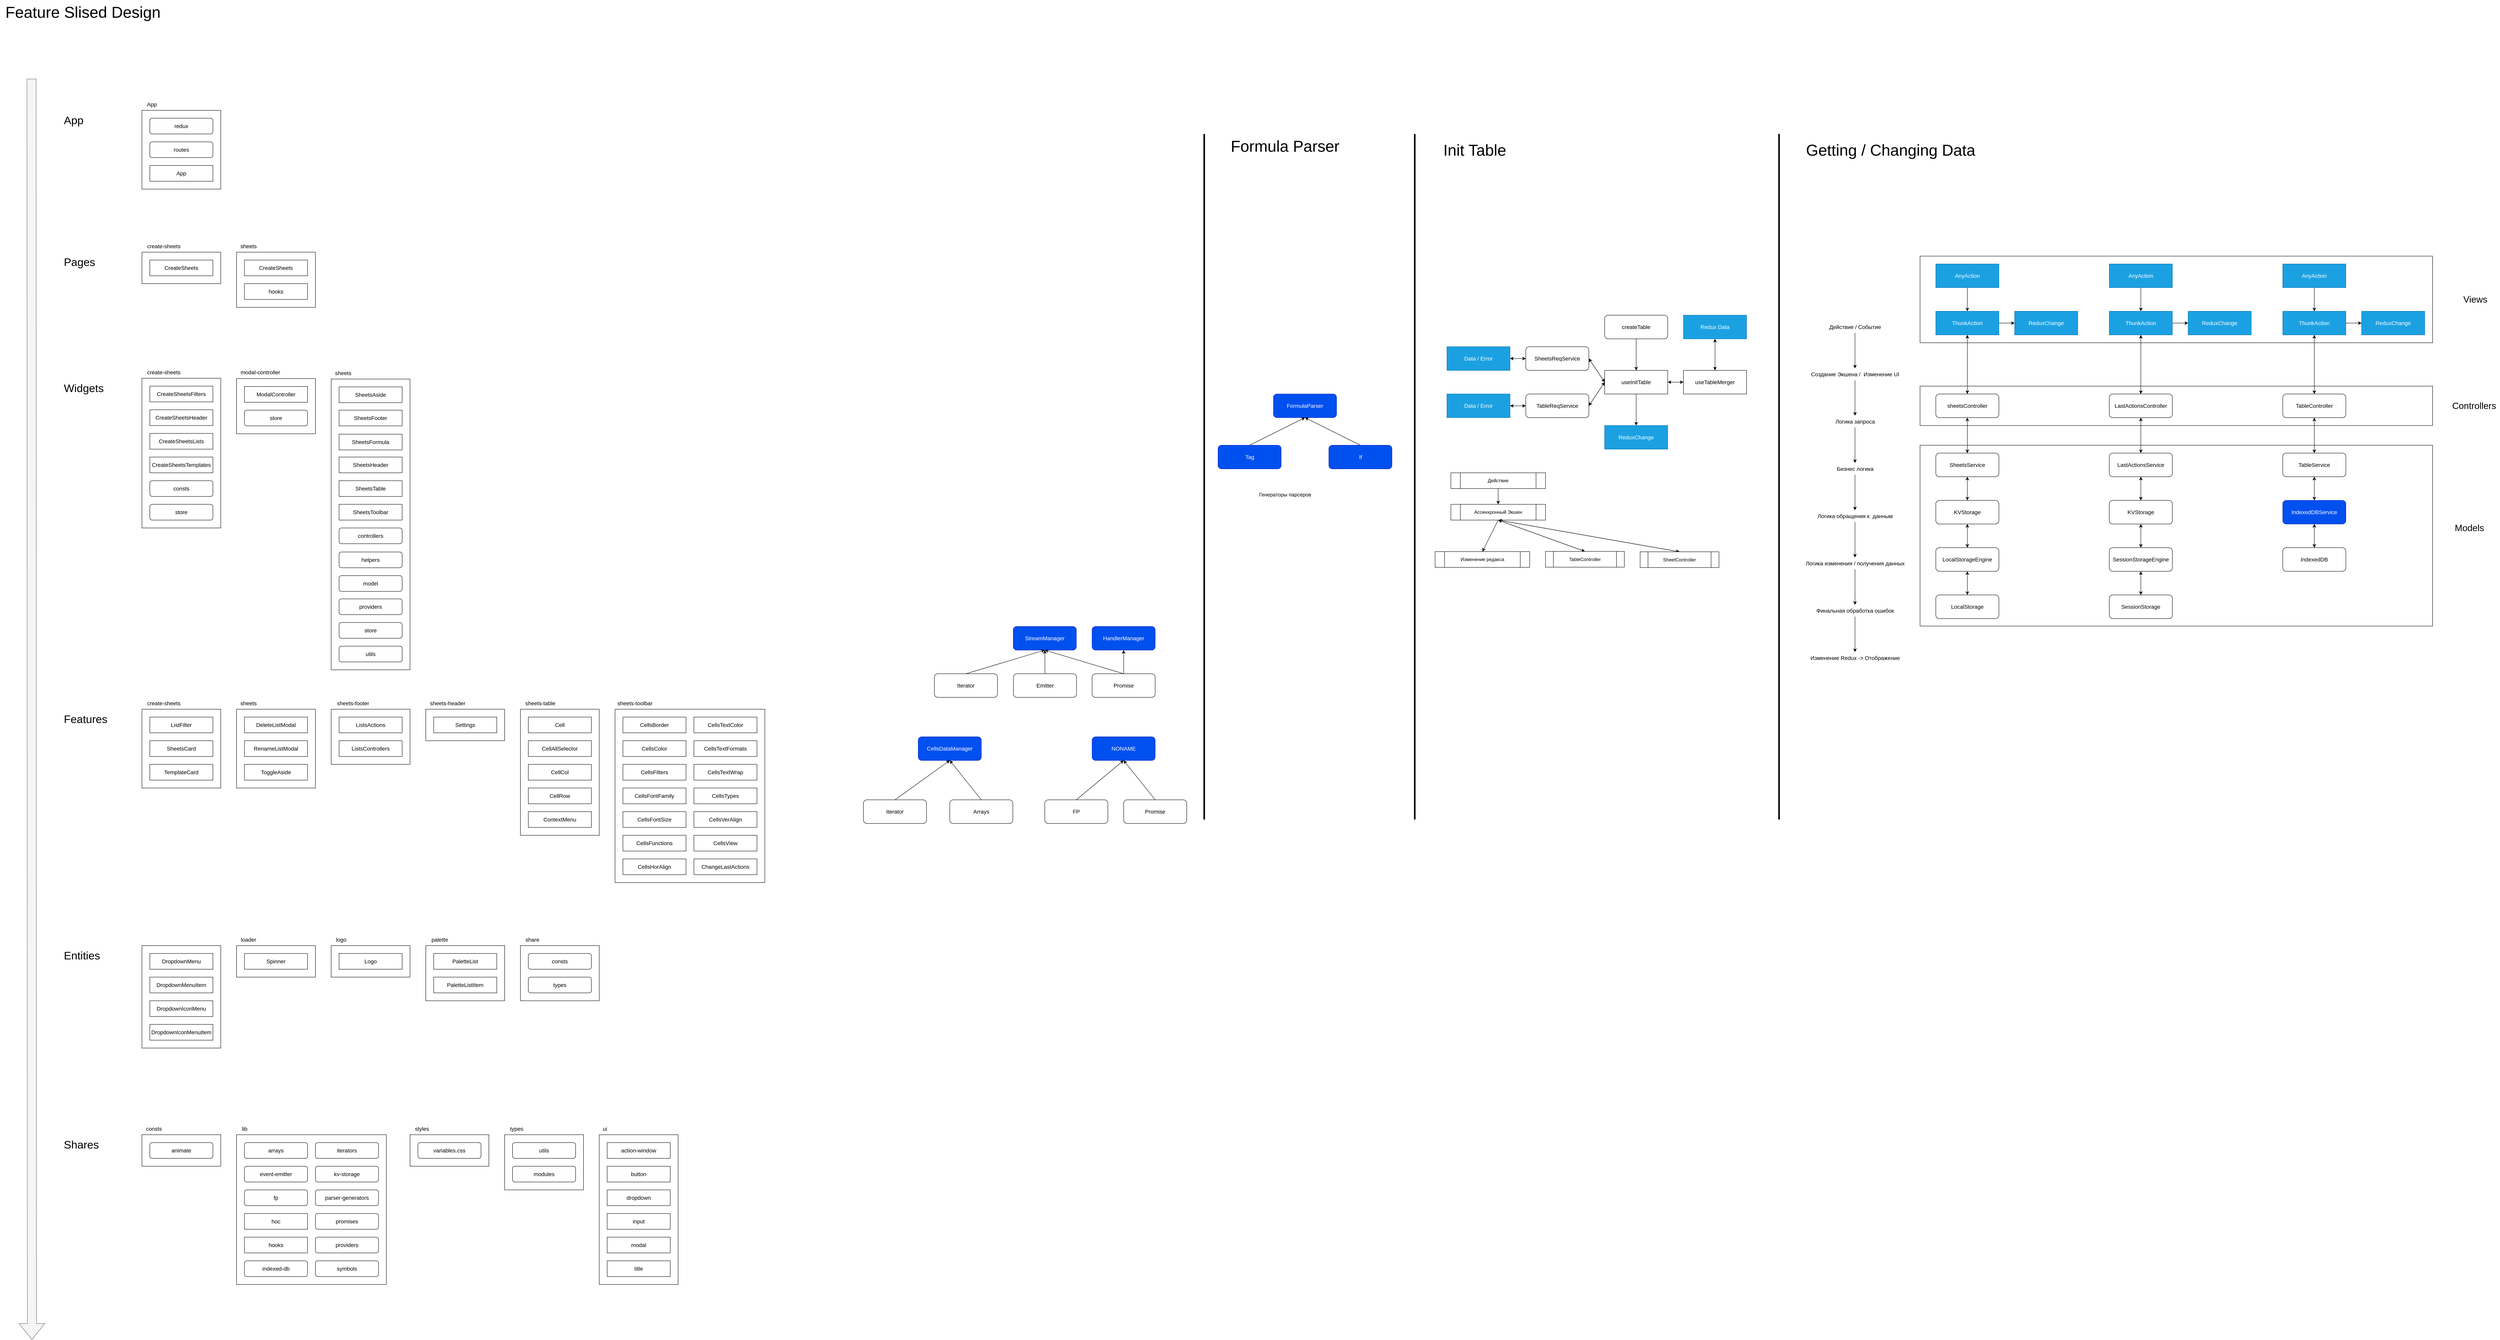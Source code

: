 <mxfile>
    <diagram name="Страница 1" id="cOe1a5cerJCm0QMi9jSH">
        <mxGraphModel dx="2604" dy="872" grid="1" gridSize="10" guides="1" tooltips="1" connect="1" arrows="1" fold="1" page="1" pageScale="1" pageWidth="827" pageHeight="1169" background="none" math="0" shadow="0">
            <root>
                <mxCell id="0"/>
                <mxCell id="1" parent="0"/>
                <mxCell id="382" value="" style="rounded=0;whiteSpace=wrap;html=1;fillColor=none;" parent="1" vertex="1">
                    <mxGeometry x="-440" y="2440" width="200" height="260" as="geometry"/>
                </mxCell>
                <mxCell id="357" value="" style="rounded=0;whiteSpace=wrap;html=1;fillColor=none;" parent="1" vertex="1">
                    <mxGeometry x="4070" y="1020" width="1300" height="100" as="geometry"/>
                </mxCell>
                <mxCell id="359" value="" style="rounded=0;whiteSpace=wrap;html=1;fillColor=none;" parent="1" vertex="1">
                    <mxGeometry x="4070" y="1170" width="1300" height="459" as="geometry"/>
                </mxCell>
                <mxCell id="6" value="&lt;font style=&quot;font-size: 28px;&quot;&gt;App&lt;/font&gt;" style="text;html=1;align=left;verticalAlign=middle;resizable=0;points=[];autosize=1;strokeColor=none;fillColor=none;" parent="1" vertex="1">
                    <mxGeometry x="-640" y="320" width="70" height="50" as="geometry"/>
                </mxCell>
                <mxCell id="11" value="&lt;font style=&quot;font-size: 40px;&quot;&gt;Feature Slised Design&lt;/font&gt;" style="text;html=1;align=center;verticalAlign=middle;resizable=0;points=[];autosize=1;strokeColor=none;fillColor=none;" parent="1" vertex="1">
                    <mxGeometry x="-800" y="40" width="420" height="60" as="geometry"/>
                </mxCell>
                <mxCell id="12" value="&lt;font style=&quot;font-size: 28px;&quot;&gt;Pages&lt;/font&gt;" style="text;html=1;align=left;verticalAlign=middle;resizable=0;points=[];autosize=1;strokeColor=none;fillColor=none;" parent="1" vertex="1">
                    <mxGeometry x="-640" y="680" width="100" height="50" as="geometry"/>
                </mxCell>
                <mxCell id="13" value="&lt;font style=&quot;font-size: 28px;&quot;&gt;Widgets&lt;/font&gt;" style="text;html=1;align=left;verticalAlign=middle;resizable=0;points=[];autosize=1;strokeColor=none;fillColor=none;" parent="1" vertex="1">
                    <mxGeometry x="-640" y="1000" width="120" height="50" as="geometry"/>
                </mxCell>
                <mxCell id="14" value="&lt;font style=&quot;font-size: 28px;&quot;&gt;Shares&lt;/font&gt;" style="text;html=1;align=left;verticalAlign=middle;resizable=0;points=[];autosize=1;strokeColor=none;fillColor=none;" parent="1" vertex="1">
                    <mxGeometry x="-640" y="2920" width="110" height="50" as="geometry"/>
                </mxCell>
                <mxCell id="15" value="&lt;font style=&quot;font-size: 28px;&quot;&gt;Entities&lt;/font&gt;" style="text;html=1;align=left;verticalAlign=middle;resizable=0;points=[];autosize=1;strokeColor=none;fillColor=none;" parent="1" vertex="1">
                    <mxGeometry x="-640" y="2440" width="120" height="50" as="geometry"/>
                </mxCell>
                <mxCell id="16" value="&lt;font style=&quot;font-size: 28px;&quot;&gt;Features&lt;/font&gt;" style="text;html=1;align=left;verticalAlign=middle;resizable=0;points=[];autosize=1;strokeColor=none;fillColor=none;" parent="1" vertex="1">
                    <mxGeometry x="-640" y="1840" width="130" height="50" as="geometry"/>
                </mxCell>
                <mxCell id="51" value="FormulaParser" style="rounded=1;whiteSpace=wrap;html=1;fontSize=14;glass=0;shadow=0;fillColor=#0050ef;fontColor=#ffffff;strokeColor=#001DBC;" parent="1" vertex="1">
                    <mxGeometry x="2430" y="1040" width="160" height="60" as="geometry"/>
                </mxCell>
                <mxCell id="66" value="DropdownMenu" style="rounded=0;whiteSpace=wrap;html=1;fontSize=14;glass=0;shadow=0;" parent="1" vertex="1">
                    <mxGeometry x="-420" y="2460" width="160" height="40" as="geometry"/>
                </mxCell>
                <mxCell id="67" value="DropdownMenuItem" style="rounded=0;whiteSpace=wrap;html=1;fontSize=14;glass=0;shadow=0;" parent="1" vertex="1">
                    <mxGeometry x="-420" y="2520" width="160" height="40" as="geometry"/>
                </mxCell>
                <mxCell id="258" style="edgeStyle=none;html=1;fontSize=14;" parent="1" source="122" target="250" edge="1">
                    <mxGeometry relative="1" as="geometry"/>
                </mxCell>
                <mxCell id="122" value="Действие / Событие" style="text;html=1;align=center;verticalAlign=middle;resizable=0;points=[];autosize=1;strokeColor=none;fillColor=none;fontSize=14;" parent="1" vertex="1">
                    <mxGeometry x="3830" y="855" width="150" height="30" as="geometry"/>
                </mxCell>
                <mxCell id="130" value="" style="line;strokeWidth=4;direction=south;html=1;perimeter=backbonePerimeter;points=[];outlineConnect=0;" parent="1" vertex="1">
                    <mxGeometry x="2200" y="380" width="108.76" height="1740" as="geometry"/>
                </mxCell>
                <mxCell id="131" value="&lt;font style=&quot;font-size: 40px;&quot;&gt;Getting / Changing Data&lt;/font&gt;" style="text;html=1;align=center;verticalAlign=middle;resizable=0;points=[];autosize=1;strokeColor=none;fillColor=none;" parent="1" vertex="1">
                    <mxGeometry x="3770" y="390" width="450" height="60" as="geometry"/>
                </mxCell>
                <mxCell id="163" style="edgeStyle=none;html=1;entryX=0.5;entryY=0;entryDx=0;entryDy=0;" parent="1" source="164" target="176" edge="1">
                    <mxGeometry relative="1" as="geometry"/>
                </mxCell>
                <mxCell id="183" style="edgeStyle=none;html=1;exitX=0.5;exitY=0;exitDx=0;exitDy=0;entryX=0.5;entryY=1;entryDx=0;entryDy=0;" parent="1" source="164" target="166" edge="1">
                    <mxGeometry relative="1" as="geometry"/>
                </mxCell>
                <mxCell id="164" value="LocalStorageEngine" style="rounded=1;whiteSpace=wrap;html=1;fontSize=14;glass=0;shadow=0;" parent="1" vertex="1">
                    <mxGeometry x="4110" y="1430" width="160" height="60" as="geometry"/>
                </mxCell>
                <mxCell id="165" style="edgeStyle=none;html=1;entryX=0.5;entryY=0;entryDx=0;entryDy=0;" parent="1" source="166" target="164" edge="1">
                    <mxGeometry relative="1" as="geometry"/>
                </mxCell>
                <mxCell id="184" style="edgeStyle=none;html=1;exitX=0.5;exitY=0;exitDx=0;exitDy=0;entryX=0.5;entryY=1;entryDx=0;entryDy=0;" parent="1" source="166" target="168" edge="1">
                    <mxGeometry relative="1" as="geometry"/>
                </mxCell>
                <mxCell id="166" value="KVStorage" style="rounded=1;whiteSpace=wrap;html=1;fontSize=14;glass=0;shadow=0;" parent="1" vertex="1">
                    <mxGeometry x="4110" y="1310" width="160" height="60" as="geometry"/>
                </mxCell>
                <mxCell id="167" style="edgeStyle=none;html=1;entryX=0.5;entryY=0;entryDx=0;entryDy=0;" parent="1" source="168" target="166" edge="1">
                    <mxGeometry relative="1" as="geometry"/>
                </mxCell>
                <mxCell id="185" style="edgeStyle=none;html=1;exitX=0.5;exitY=0;exitDx=0;exitDy=0;entryX=0.5;entryY=1;entryDx=0;entryDy=0;" parent="1" source="168" target="170" edge="1">
                    <mxGeometry relative="1" as="geometry"/>
                </mxCell>
                <mxCell id="168" value="SheetsService" style="rounded=1;whiteSpace=wrap;html=1;fontSize=14;glass=0;shadow=0;" parent="1" vertex="1">
                    <mxGeometry x="4110" y="1190" width="160" height="60" as="geometry"/>
                </mxCell>
                <mxCell id="169" style="edgeStyle=none;html=1;entryX=0.5;entryY=0;entryDx=0;entryDy=0;" parent="1" source="170" target="168" edge="1">
                    <mxGeometry relative="1" as="geometry"/>
                </mxCell>
                <mxCell id="186" style="edgeStyle=none;html=1;exitX=0.5;exitY=0;exitDx=0;exitDy=0;entryX=0.5;entryY=1;entryDx=0;entryDy=0;" parent="1" source="170" target="172" edge="1">
                    <mxGeometry relative="1" as="geometry"/>
                </mxCell>
                <mxCell id="170" value="sheetsController" style="rounded=1;whiteSpace=wrap;html=1;fontSize=14;glass=0;shadow=0;" parent="1" vertex="1">
                    <mxGeometry x="4110" y="1040" width="160" height="60" as="geometry"/>
                </mxCell>
                <mxCell id="171" style="edgeStyle=none;html=1;entryX=0.5;entryY=0;entryDx=0;entryDy=0;" parent="1" source="172" target="170" edge="1">
                    <mxGeometry relative="1" as="geometry"/>
                </mxCell>
                <mxCell id="190" style="edgeStyle=none;html=1;exitX=1;exitY=0.5;exitDx=0;exitDy=0;entryX=0;entryY=0.5;entryDx=0;entryDy=0;" parent="1" source="172" target="173" edge="1">
                    <mxGeometry relative="1" as="geometry"/>
                </mxCell>
                <mxCell id="172" value="ThunkAction" style="rounded=0;whiteSpace=wrap;html=1;fontSize=14;fillColor=#1ba1e2;fontColor=#ffffff;strokeColor=#006EAF;" parent="1" vertex="1">
                    <mxGeometry x="4110" y="830" width="160" height="60" as="geometry"/>
                </mxCell>
                <mxCell id="173" value="ReduxChange" style="rounded=0;whiteSpace=wrap;html=1;fontSize=14;fillColor=#1ba1e2;fontColor=#ffffff;strokeColor=#006EAF;" parent="1" vertex="1">
                    <mxGeometry x="4310" y="830" width="160" height="60" as="geometry"/>
                </mxCell>
                <mxCell id="182" style="edgeStyle=none;html=1;exitX=0.5;exitY=0;exitDx=0;exitDy=0;entryX=0.5;entryY=1;entryDx=0;entryDy=0;" parent="1" source="176" target="164" edge="1">
                    <mxGeometry relative="1" as="geometry"/>
                </mxCell>
                <mxCell id="176" value="LocalStorage" style="rounded=1;whiteSpace=wrap;html=1;fontSize=14;glass=0;shadow=0;" parent="1" vertex="1">
                    <mxGeometry x="4110" y="1550" width="160" height="60" as="geometry"/>
                </mxCell>
                <mxCell id="192" style="edgeStyle=none;html=1;exitX=0.5;exitY=1;exitDx=0;exitDy=0;entryX=0.5;entryY=0;entryDx=0;entryDy=0;" parent="1" source="191" target="172" edge="1">
                    <mxGeometry relative="1" as="geometry"/>
                </mxCell>
                <mxCell id="191" value="AnyAction" style="rounded=0;whiteSpace=wrap;html=1;fontSize=14;fillColor=#1ba1e2;fontColor=#ffffff;strokeColor=#006EAF;" parent="1" vertex="1">
                    <mxGeometry x="4110" y="710" width="160" height="60" as="geometry"/>
                </mxCell>
                <mxCell id="194" style="edgeStyle=none;html=1;exitX=0.5;exitY=0;exitDx=0;exitDy=0;entryX=0.5;entryY=1;entryDx=0;entryDy=0;" parent="1" source="195" target="198" edge="1">
                    <mxGeometry relative="1" as="geometry"/>
                </mxCell>
                <mxCell id="195" value="IndexedDB" style="rounded=1;whiteSpace=wrap;html=1;fontSize=14;glass=0;shadow=0;" parent="1" vertex="1">
                    <mxGeometry x="4990" y="1430" width="160" height="60" as="geometry"/>
                </mxCell>
                <mxCell id="196" style="edgeStyle=none;html=1;entryX=0.5;entryY=0;entryDx=0;entryDy=0;" parent="1" source="198" target="195" edge="1">
                    <mxGeometry relative="1" as="geometry"/>
                </mxCell>
                <mxCell id="197" style="edgeStyle=none;html=1;exitX=0.5;exitY=0;exitDx=0;exitDy=0;entryX=0.5;entryY=1;entryDx=0;entryDy=0;" parent="1" source="198" target="201" edge="1">
                    <mxGeometry relative="1" as="geometry"/>
                </mxCell>
                <mxCell id="198" value="IndexedDBService" style="rounded=1;whiteSpace=wrap;html=1;fontSize=14;glass=0;shadow=0;fillColor=#0050ef;fontColor=#ffffff;strokeColor=#001DBC;" parent="1" vertex="1">
                    <mxGeometry x="4990" y="1310" width="160" height="60" as="geometry"/>
                </mxCell>
                <mxCell id="199" style="edgeStyle=none;html=1;entryX=0.5;entryY=0;entryDx=0;entryDy=0;" parent="1" source="201" target="198" edge="1">
                    <mxGeometry relative="1" as="geometry"/>
                </mxCell>
                <mxCell id="200" style="edgeStyle=none;html=1;exitX=0.5;exitY=0;exitDx=0;exitDy=0;entryX=0.5;entryY=1;entryDx=0;entryDy=0;" parent="1" source="201" target="204" edge="1">
                    <mxGeometry relative="1" as="geometry"/>
                </mxCell>
                <mxCell id="201" value="TableService" style="rounded=1;whiteSpace=wrap;html=1;fontSize=14;glass=0;shadow=0;" parent="1" vertex="1">
                    <mxGeometry x="4990" y="1190" width="160" height="60" as="geometry"/>
                </mxCell>
                <mxCell id="202" style="edgeStyle=none;html=1;entryX=0.5;entryY=0;entryDx=0;entryDy=0;" parent="1" source="204" target="201" edge="1">
                    <mxGeometry relative="1" as="geometry"/>
                </mxCell>
                <mxCell id="203" style="edgeStyle=none;html=1;exitX=0.5;exitY=0;exitDx=0;exitDy=0;entryX=0.5;entryY=1;entryDx=0;entryDy=0;" parent="1" source="204" target="207" edge="1">
                    <mxGeometry relative="1" as="geometry"/>
                </mxCell>
                <mxCell id="204" value="TableController" style="rounded=1;whiteSpace=wrap;html=1;fontSize=14;glass=0;shadow=0;" parent="1" vertex="1">
                    <mxGeometry x="4990" y="1040" width="160" height="60" as="geometry"/>
                </mxCell>
                <mxCell id="205" style="edgeStyle=none;html=1;entryX=0.5;entryY=0;entryDx=0;entryDy=0;" parent="1" source="207" target="204" edge="1">
                    <mxGeometry relative="1" as="geometry"/>
                </mxCell>
                <mxCell id="206" style="edgeStyle=none;html=1;exitX=1;exitY=0.5;exitDx=0;exitDy=0;entryX=0;entryY=0.5;entryDx=0;entryDy=0;" parent="1" source="207" target="208" edge="1">
                    <mxGeometry relative="1" as="geometry"/>
                </mxCell>
                <mxCell id="207" value="ThunkAction" style="rounded=0;whiteSpace=wrap;html=1;fontSize=14;fillColor=#1ba1e2;fontColor=#ffffff;strokeColor=#006EAF;" parent="1" vertex="1">
                    <mxGeometry x="4990" y="830" width="160" height="60" as="geometry"/>
                </mxCell>
                <mxCell id="208" value="ReduxChange" style="rounded=0;whiteSpace=wrap;html=1;fontSize=14;fillColor=#1ba1e2;fontColor=#ffffff;strokeColor=#006EAF;" parent="1" vertex="1">
                    <mxGeometry x="5190" y="830" width="160" height="60" as="geometry"/>
                </mxCell>
                <mxCell id="211" style="edgeStyle=none;html=1;exitX=0.5;exitY=1;exitDx=0;exitDy=0;entryX=0.5;entryY=0;entryDx=0;entryDy=0;" parent="1" source="212" target="207" edge="1">
                    <mxGeometry relative="1" as="geometry"/>
                </mxCell>
                <mxCell id="212" value="AnyAction" style="rounded=0;whiteSpace=wrap;html=1;fontSize=14;fillColor=#1ba1e2;fontColor=#ffffff;strokeColor=#006EAF;" parent="1" vertex="1">
                    <mxGeometry x="4990" y="710" width="160" height="60" as="geometry"/>
                </mxCell>
                <mxCell id="230" style="edgeStyle=none;html=1;entryX=0.5;entryY=0;entryDx=0;entryDy=0;" parent="1" source="232" target="247" edge="1">
                    <mxGeometry relative="1" as="geometry"/>
                </mxCell>
                <mxCell id="231" style="edgeStyle=none;html=1;exitX=0.5;exitY=0;exitDx=0;exitDy=0;entryX=0.5;entryY=1;entryDx=0;entryDy=0;" parent="1" source="232" target="235" edge="1">
                    <mxGeometry relative="1" as="geometry"/>
                </mxCell>
                <mxCell id="232" value="SessionStorageEngine" style="rounded=1;whiteSpace=wrap;html=1;fontSize=14;glass=0;shadow=0;" parent="1" vertex="1">
                    <mxGeometry x="4550" y="1430" width="160" height="60" as="geometry"/>
                </mxCell>
                <mxCell id="233" style="edgeStyle=none;html=1;entryX=0.5;entryY=0;entryDx=0;entryDy=0;" parent="1" source="235" target="232" edge="1">
                    <mxGeometry relative="1" as="geometry"/>
                </mxCell>
                <mxCell id="234" style="edgeStyle=none;html=1;exitX=0.5;exitY=0;exitDx=0;exitDy=0;entryX=0.5;entryY=1;entryDx=0;entryDy=0;" parent="1" source="235" target="238" edge="1">
                    <mxGeometry relative="1" as="geometry"/>
                </mxCell>
                <mxCell id="235" value="KVStorage" style="rounded=1;whiteSpace=wrap;html=1;fontSize=14;glass=0;shadow=0;" parent="1" vertex="1">
                    <mxGeometry x="4550" y="1310" width="160" height="60" as="geometry"/>
                </mxCell>
                <mxCell id="236" style="edgeStyle=none;html=1;entryX=0.5;entryY=0;entryDx=0;entryDy=0;" parent="1" source="238" target="235" edge="1">
                    <mxGeometry relative="1" as="geometry"/>
                </mxCell>
                <mxCell id="237" style="edgeStyle=none;html=1;exitX=0.5;exitY=0;exitDx=0;exitDy=0;entryX=0.5;entryY=1;entryDx=0;entryDy=0;" parent="1" source="238" target="241" edge="1">
                    <mxGeometry relative="1" as="geometry"/>
                </mxCell>
                <mxCell id="238" value="LastActionsService" style="rounded=1;whiteSpace=wrap;html=1;fontSize=14;glass=0;shadow=0;" parent="1" vertex="1">
                    <mxGeometry x="4550" y="1190" width="160" height="60" as="geometry"/>
                </mxCell>
                <mxCell id="239" style="edgeStyle=none;html=1;entryX=0.5;entryY=0;entryDx=0;entryDy=0;" parent="1" source="241" target="238" edge="1">
                    <mxGeometry relative="1" as="geometry"/>
                </mxCell>
                <mxCell id="240" style="edgeStyle=none;html=1;exitX=0.5;exitY=0;exitDx=0;exitDy=0;entryX=0.5;entryY=1;entryDx=0;entryDy=0;" parent="1" source="241" target="244" edge="1">
                    <mxGeometry relative="1" as="geometry"/>
                </mxCell>
                <mxCell id="241" value="LastActionsController" style="rounded=1;whiteSpace=wrap;html=1;fontSize=14;glass=0;shadow=0;" parent="1" vertex="1">
                    <mxGeometry x="4550" y="1040" width="160" height="60" as="geometry"/>
                </mxCell>
                <mxCell id="242" style="edgeStyle=none;html=1;entryX=0.5;entryY=0;entryDx=0;entryDy=0;" parent="1" source="244" target="241" edge="1">
                    <mxGeometry relative="1" as="geometry"/>
                </mxCell>
                <mxCell id="243" style="edgeStyle=none;html=1;exitX=1;exitY=0.5;exitDx=0;exitDy=0;entryX=0;entryY=0.5;entryDx=0;entryDy=0;" parent="1" source="244" target="245" edge="1">
                    <mxGeometry relative="1" as="geometry"/>
                </mxCell>
                <mxCell id="244" value="ThunkAction" style="rounded=0;whiteSpace=wrap;html=1;fontSize=14;fillColor=#1ba1e2;fontColor=#ffffff;strokeColor=#006EAF;" parent="1" vertex="1">
                    <mxGeometry x="4550" y="830" width="160" height="60" as="geometry"/>
                </mxCell>
                <mxCell id="245" value="ReduxChange" style="rounded=0;whiteSpace=wrap;html=1;fontSize=14;fillColor=#1ba1e2;fontColor=#ffffff;strokeColor=#006EAF;" parent="1" vertex="1">
                    <mxGeometry x="4750" y="830" width="160" height="60" as="geometry"/>
                </mxCell>
                <mxCell id="246" style="edgeStyle=none;html=1;exitX=0.5;exitY=0;exitDx=0;exitDy=0;entryX=0.5;entryY=1;entryDx=0;entryDy=0;" parent="1" source="247" target="232" edge="1">
                    <mxGeometry relative="1" as="geometry"/>
                </mxCell>
                <mxCell id="247" value="SessionStorage" style="rounded=1;whiteSpace=wrap;html=1;fontSize=14;glass=0;shadow=0;" parent="1" vertex="1">
                    <mxGeometry x="4550" y="1550" width="160" height="60" as="geometry"/>
                </mxCell>
                <mxCell id="248" style="edgeStyle=none;html=1;exitX=0.5;exitY=1;exitDx=0;exitDy=0;entryX=0.5;entryY=0;entryDx=0;entryDy=0;" parent="1" source="249" target="244" edge="1">
                    <mxGeometry relative="1" as="geometry"/>
                </mxCell>
                <mxCell id="249" value="AnyAction" style="rounded=0;whiteSpace=wrap;html=1;fontSize=14;fillColor=#1ba1e2;fontColor=#ffffff;strokeColor=#006EAF;" parent="1" vertex="1">
                    <mxGeometry x="4550" y="710" width="160" height="60" as="geometry"/>
                </mxCell>
                <mxCell id="256" style="edgeStyle=none;html=1;fontSize=14;" parent="1" source="250" target="251" edge="1">
                    <mxGeometry relative="1" as="geometry"/>
                </mxCell>
                <mxCell id="250" value="Создание Экшена /&amp;nbsp; Изменение UI" style="text;html=1;align=center;verticalAlign=middle;resizable=0;points=[];autosize=1;strokeColor=none;fillColor=none;fontSize=14;" parent="1" vertex="1">
                    <mxGeometry x="3780" y="975" width="250" height="30" as="geometry"/>
                </mxCell>
                <mxCell id="259" style="edgeStyle=none;html=1;fontSize=14;" parent="1" source="251" target="252" edge="1">
                    <mxGeometry relative="1" as="geometry"/>
                </mxCell>
                <mxCell id="251" value="Логика запроса" style="text;html=1;align=center;verticalAlign=middle;resizable=0;points=[];autosize=1;strokeColor=none;fillColor=none;fontSize=14;" parent="1" vertex="1">
                    <mxGeometry x="3845" y="1095" width="120" height="30" as="geometry"/>
                </mxCell>
                <mxCell id="260" style="edgeStyle=none;html=1;fontSize=14;" parent="1" source="252" target="253" edge="1">
                    <mxGeometry relative="1" as="geometry"/>
                </mxCell>
                <mxCell id="252" value="Бизнес логика" style="text;html=1;align=center;verticalAlign=middle;resizable=0;points=[];autosize=1;strokeColor=none;fillColor=none;fontSize=14;" parent="1" vertex="1">
                    <mxGeometry x="3845" y="1215" width="120" height="30" as="geometry"/>
                </mxCell>
                <mxCell id="270" style="edgeStyle=none;html=1;fontSize=14;" parent="1" source="253" target="262" edge="1">
                    <mxGeometry relative="1" as="geometry"/>
                </mxCell>
                <mxCell id="253" value="Логика обращения к&amp;nbsp; данным" style="text;html=1;align=center;verticalAlign=middle;resizable=0;points=[];autosize=1;strokeColor=none;fillColor=none;fontSize=14;" parent="1" vertex="1">
                    <mxGeometry x="3800" y="1335" width="210" height="30" as="geometry"/>
                </mxCell>
                <mxCell id="265" style="edgeStyle=none;html=1;fontSize=14;" parent="1" source="262" target="264" edge="1">
                    <mxGeometry relative="1" as="geometry"/>
                </mxCell>
                <mxCell id="262" value="Логика изменения / получения данных" style="text;html=1;align=center;verticalAlign=middle;resizable=0;points=[];autosize=1;strokeColor=none;fillColor=none;fontSize=14;" parent="1" vertex="1">
                    <mxGeometry x="3770" y="1455" width="270" height="30" as="geometry"/>
                </mxCell>
                <mxCell id="269" style="edgeStyle=none;html=1;fontSize=14;" parent="1" source="264" target="268" edge="1">
                    <mxGeometry relative="1" as="geometry"/>
                </mxCell>
                <mxCell id="264" value="Финальная обработка ошибок" style="text;html=1;align=center;verticalAlign=middle;resizable=0;points=[];autosize=1;strokeColor=none;fillColor=none;fontSize=14;" parent="1" vertex="1">
                    <mxGeometry x="3795" y="1575" width="220" height="30" as="geometry"/>
                </mxCell>
                <mxCell id="268" value="Изменение Redux -&amp;gt; Отображение" style="text;html=1;align=center;verticalAlign=middle;resizable=0;points=[];autosize=1;strokeColor=none;fillColor=none;fontSize=14;" parent="1" vertex="1">
                    <mxGeometry x="3780" y="1695" width="250" height="30" as="geometry"/>
                </mxCell>
                <mxCell id="272" value="" style="line;strokeWidth=4;direction=south;html=1;perimeter=backbonePerimeter;points=[];outlineConnect=0;" parent="1" vertex="1">
                    <mxGeometry x="3658" y="380" width="108.76" height="1740" as="geometry"/>
                </mxCell>
                <mxCell id="277" style="edgeStyle=none;html=1;entryX=0.5;entryY=0;entryDx=0;entryDy=0;fontSize=14;exitX=0.5;exitY=1;exitDx=0;exitDy=0;" parent="1" source="273" target="278" edge="1">
                    <mxGeometry relative="1" as="geometry">
                        <mxPoint x="3360" y="1070" as="sourcePoint"/>
                    </mxGeometry>
                </mxCell>
                <mxCell id="273" value="createTable" style="rounded=1;whiteSpace=wrap;html=1;fontSize=14;glass=0;shadow=0;" parent="1" vertex="1">
                    <mxGeometry x="3270" y="840" width="160" height="60" as="geometry"/>
                </mxCell>
                <mxCell id="274" value="ReduxChange" style="rounded=0;whiteSpace=wrap;html=1;fontSize=14;fillColor=#1ba1e2;fontColor=#ffffff;strokeColor=#006EAF;" parent="1" vertex="1">
                    <mxGeometry x="3270" y="1120" width="160" height="60" as="geometry"/>
                </mxCell>
                <mxCell id="286" style="edgeStyle=none;html=1;exitX=1;exitY=0.5;exitDx=0;exitDy=0;entryX=0;entryY=0.5;entryDx=0;entryDy=0;fontSize=14;" parent="1" source="276" target="278" edge="1">
                    <mxGeometry relative="1" as="geometry"/>
                </mxCell>
                <mxCell id="302" style="edgeStyle=none;html=1;exitX=0;exitY=0.5;exitDx=0;exitDy=0;entryX=1;entryY=0.5;entryDx=0;entryDy=0;fontSize=14;" parent="1" source="276" target="282" edge="1">
                    <mxGeometry relative="1" as="geometry"/>
                </mxCell>
                <mxCell id="276" value="TableReqService" style="rounded=1;whiteSpace=wrap;html=1;fontSize=14;glass=0;shadow=0;" parent="1" vertex="1">
                    <mxGeometry x="3070" y="1040" width="160" height="60" as="geometry"/>
                </mxCell>
                <mxCell id="280" style="edgeStyle=none;html=1;entryX=1;entryY=0.5;entryDx=0;entryDy=0;fontSize=14;exitX=0;exitY=0.5;exitDx=0;exitDy=0;" parent="1" source="278" target="276" edge="1">
                    <mxGeometry relative="1" as="geometry"/>
                </mxCell>
                <mxCell id="287" style="edgeStyle=none;html=1;exitX=0.5;exitY=1;exitDx=0;exitDy=0;entryX=0.5;entryY=0;entryDx=0;entryDy=0;fontSize=14;" parent="1" source="278" target="274" edge="1">
                    <mxGeometry relative="1" as="geometry"/>
                </mxCell>
                <mxCell id="300" style="edgeStyle=none;html=1;exitX=0;exitY=0.5;exitDx=0;exitDy=0;entryX=1;entryY=0.5;entryDx=0;entryDy=0;fontSize=14;" parent="1" source="278" target="295" edge="1">
                    <mxGeometry relative="1" as="geometry"/>
                </mxCell>
                <mxCell id="316" style="edgeStyle=none;html=1;exitX=1;exitY=0.5;exitDx=0;exitDy=0;entryX=0;entryY=0.5;entryDx=0;entryDy=0;fontSize=14;" parent="1" source="278" target="313" edge="1">
                    <mxGeometry relative="1" as="geometry"/>
                </mxCell>
                <mxCell id="278" value="useInitTable" style="rounded=0;whiteSpace=wrap;html=1;fontSize=14;" parent="1" vertex="1">
                    <mxGeometry x="3270" y="980" width="160" height="60" as="geometry"/>
                </mxCell>
                <mxCell id="301" style="edgeStyle=none;html=1;exitX=1;exitY=0.5;exitDx=0;exitDy=0;entryX=0;entryY=0.5;entryDx=0;entryDy=0;fontSize=14;" parent="1" source="282" target="276" edge="1">
                    <mxGeometry relative="1" as="geometry"/>
                </mxCell>
                <mxCell id="282" value="Data / Error" style="rounded=0;whiteSpace=wrap;html=1;fontSize=14;fillColor=#1ba1e2;fontColor=#ffffff;strokeColor=#006EAF;" parent="1" vertex="1">
                    <mxGeometry x="2870" y="1040" width="160" height="60" as="geometry"/>
                </mxCell>
                <mxCell id="292" value="" style="line;strokeWidth=4;direction=south;html=1;perimeter=backbonePerimeter;points=[];outlineConnect=0;" parent="1" vertex="1">
                    <mxGeometry x="2734" y="380" width="108.76" height="1740" as="geometry"/>
                </mxCell>
                <mxCell id="293" value="&lt;span style=&quot;font-size: 40px;&quot;&gt;Init Table&lt;/span&gt;" style="text;html=1;align=center;verticalAlign=middle;resizable=0;points=[];autosize=1;strokeColor=none;fillColor=none;" parent="1" vertex="1">
                    <mxGeometry x="2850" y="390" width="180" height="60" as="geometry"/>
                </mxCell>
                <mxCell id="299" style="edgeStyle=none;html=1;exitX=1;exitY=0.5;exitDx=0;exitDy=0;entryX=0;entryY=0.5;entryDx=0;entryDy=0;fontSize=14;" parent="1" source="295" target="278" edge="1">
                    <mxGeometry relative="1" as="geometry"/>
                </mxCell>
                <mxCell id="305" style="edgeStyle=none;html=1;exitX=0;exitY=0.5;exitDx=0;exitDy=0;entryX=1;entryY=0.5;entryDx=0;entryDy=0;fontSize=14;" parent="1" source="295" target="303" edge="1">
                    <mxGeometry relative="1" as="geometry"/>
                </mxCell>
                <mxCell id="295" value="SheetsReqService" style="rounded=1;whiteSpace=wrap;html=1;fontSize=14;glass=0;shadow=0;" parent="1" vertex="1">
                    <mxGeometry x="3070" y="920" width="160" height="60" as="geometry"/>
                </mxCell>
                <mxCell id="304" style="edgeStyle=none;html=1;exitX=1;exitY=0.5;exitDx=0;exitDy=0;entryX=0;entryY=0.5;entryDx=0;entryDy=0;fontSize=14;" parent="1" source="303" target="295" edge="1">
                    <mxGeometry relative="1" as="geometry"/>
                </mxCell>
                <mxCell id="303" value="Data / Error" style="rounded=0;whiteSpace=wrap;html=1;fontSize=14;fillColor=#1ba1e2;fontColor=#ffffff;strokeColor=#006EAF;" parent="1" vertex="1">
                    <mxGeometry x="2870" y="920" width="160" height="60" as="geometry"/>
                </mxCell>
                <mxCell id="315" style="edgeStyle=none;html=1;exitX=0.5;exitY=1;exitDx=0;exitDy=0;entryX=0.5;entryY=0;entryDx=0;entryDy=0;fontSize=14;" parent="1" source="307" target="313" edge="1">
                    <mxGeometry relative="1" as="geometry"/>
                </mxCell>
                <mxCell id="307" value="Redux Data" style="rounded=0;whiteSpace=wrap;html=1;fontSize=14;fillColor=#1ba1e2;fontColor=#ffffff;strokeColor=#006EAF;" parent="1" vertex="1">
                    <mxGeometry x="3470" y="840" width="160" height="60" as="geometry"/>
                </mxCell>
                <mxCell id="314" style="edgeStyle=none;html=1;exitX=0.5;exitY=0;exitDx=0;exitDy=0;entryX=0.5;entryY=1;entryDx=0;entryDy=0;fontSize=14;" parent="1" source="313" target="307" edge="1">
                    <mxGeometry relative="1" as="geometry"/>
                </mxCell>
                <mxCell id="317" style="edgeStyle=none;html=1;exitX=0;exitY=0.5;exitDx=0;exitDy=0;entryX=1;entryY=0.5;entryDx=0;entryDy=0;fontSize=14;" parent="1" source="313" target="278" edge="1">
                    <mxGeometry relative="1" as="geometry"/>
                </mxCell>
                <mxCell id="313" value="useTableMerger" style="rounded=0;whiteSpace=wrap;html=1;fontSize=14;" parent="1" vertex="1">
                    <mxGeometry x="3470" y="980" width="160" height="60" as="geometry"/>
                </mxCell>
                <mxCell id="321" style="edgeStyle=none;html=1;exitX=0.5;exitY=0;exitDx=0;exitDy=0;entryX=0.5;entryY=1;entryDx=0;entryDy=0;" parent="1" source="318" target="51" edge="1">
                    <mxGeometry relative="1" as="geometry"/>
                </mxCell>
                <mxCell id="318" value="Tag" style="rounded=1;whiteSpace=wrap;html=1;fontSize=14;glass=0;shadow=0;fillColor=#0050ef;fontColor=#ffffff;strokeColor=#001DBC;" parent="1" vertex="1">
                    <mxGeometry x="2289.5" y="1170" width="160" height="60" as="geometry"/>
                </mxCell>
                <mxCell id="320" style="edgeStyle=none;html=1;exitX=0.5;exitY=0;exitDx=0;exitDy=0;entryX=0.5;entryY=1;entryDx=0;entryDy=0;" parent="1" source="319" target="51" edge="1">
                    <mxGeometry relative="1" as="geometry"/>
                </mxCell>
                <mxCell id="319" value="If" style="rounded=1;whiteSpace=wrap;html=1;fontSize=14;glass=0;shadow=0;fillColor=#0050ef;fontColor=#ffffff;strokeColor=#001DBC;" parent="1" vertex="1">
                    <mxGeometry x="2570.5" y="1170" width="160" height="60" as="geometry"/>
                </mxCell>
                <mxCell id="322" value="&lt;span style=&quot;font-size: 40px;&quot;&gt;Formula Parser&lt;/span&gt;" style="text;html=1;align=center;verticalAlign=middle;resizable=0;points=[];autosize=1;strokeColor=none;fillColor=none;" parent="1" vertex="1">
                    <mxGeometry x="2308.76" y="380" width="300" height="60" as="geometry"/>
                </mxCell>
                <mxCell id="323" value="Генераторы парсеров" style="text;html=1;align=center;verticalAlign=middle;resizable=0;points=[];autosize=1;strokeColor=none;fillColor=none;fontSize=13;" parent="1" vertex="1">
                    <mxGeometry x="2378.76" y="1280" width="160" height="30" as="geometry"/>
                </mxCell>
                <mxCell id="328" value="HandlerManager" style="rounded=1;whiteSpace=wrap;html=1;fontSize=14;glass=0;shadow=0;fillColor=#0050ef;fontColor=#ffffff;strokeColor=#001DBC;" parent="1" vertex="1">
                    <mxGeometry x="1970" y="1630" width="160" height="60" as="geometry"/>
                </mxCell>
                <mxCell id="329" value="StreamManager" style="rounded=1;whiteSpace=wrap;html=1;fontSize=14;glass=0;shadow=0;fillColor=#0050ef;fontColor=#ffffff;strokeColor=#001DBC;" parent="1" vertex="1">
                    <mxGeometry x="1770" y="1630" width="160" height="60" as="geometry"/>
                </mxCell>
                <mxCell id="331" style="edgeStyle=none;html=1;exitX=0.5;exitY=0;exitDx=0;exitDy=0;entryX=0.5;entryY=1;entryDx=0;entryDy=0;" parent="1" source="330" target="329" edge="1">
                    <mxGeometry relative="1" as="geometry"/>
                </mxCell>
                <mxCell id="330" value="Emitter" style="rounded=1;whiteSpace=wrap;html=1;fontSize=14;glass=0;shadow=0;" parent="1" vertex="1">
                    <mxGeometry x="1770.5" y="1750" width="160" height="60" as="geometry"/>
                </mxCell>
                <mxCell id="333" style="edgeStyle=none;html=1;exitX=0.5;exitY=0;exitDx=0;exitDy=0;entryX=0.5;entryY=1;entryDx=0;entryDy=0;" parent="1" source="332" target="329" edge="1">
                    <mxGeometry relative="1" as="geometry"/>
                </mxCell>
                <mxCell id="334" style="edgeStyle=none;html=1;exitX=0.5;exitY=0;exitDx=0;exitDy=0;entryX=0.5;entryY=1;entryDx=0;entryDy=0;" parent="1" source="332" target="328" edge="1">
                    <mxGeometry relative="1" as="geometry"/>
                </mxCell>
                <mxCell id="332" value="Promise" style="rounded=1;whiteSpace=wrap;html=1;fontSize=14;glass=0;shadow=0;" parent="1" vertex="1">
                    <mxGeometry x="1970" y="1750" width="160" height="60" as="geometry"/>
                </mxCell>
                <mxCell id="336" style="edgeStyle=none;html=1;exitX=0.5;exitY=0;exitDx=0;exitDy=0;entryX=0.5;entryY=1;entryDx=0;entryDy=0;" parent="1" source="335" target="329" edge="1">
                    <mxGeometry relative="1" as="geometry"/>
                </mxCell>
                <mxCell id="335" value="Iterator" style="rounded=1;whiteSpace=wrap;html=1;fontSize=14;glass=0;shadow=0;" parent="1" vertex="1">
                    <mxGeometry x="1570" y="1750" width="160" height="60" as="geometry"/>
                </mxCell>
                <mxCell id="337" value="NONAME" style="rounded=1;whiteSpace=wrap;html=1;fontSize=14;glass=0;shadow=0;fillColor=#0050ef;fontColor=#ffffff;strokeColor=#001DBC;" parent="1" vertex="1">
                    <mxGeometry x="1970" y="1910" width="160" height="60" as="geometry"/>
                </mxCell>
                <mxCell id="338" value="CellsDataManager" style="rounded=1;whiteSpace=wrap;html=1;fontSize=14;glass=0;shadow=0;fillColor=#0050ef;fontColor=#ffffff;strokeColor=#001DBC;" parent="1" vertex="1">
                    <mxGeometry x="1529" y="1910" width="160" height="60" as="geometry"/>
                </mxCell>
                <mxCell id="340" style="edgeStyle=none;html=1;exitX=0.5;exitY=0;exitDx=0;exitDy=0;entryX=0.5;entryY=1;entryDx=0;entryDy=0;" parent="1" source="339" target="338" edge="1">
                    <mxGeometry relative="1" as="geometry">
                        <mxPoint x="1490" y="2070" as="sourcePoint"/>
                    </mxGeometry>
                </mxCell>
                <mxCell id="339" value="Iterator" style="rounded=1;whiteSpace=wrap;html=1;fontSize=14;glass=0;shadow=0;" parent="1" vertex="1">
                    <mxGeometry x="1390" y="2070" width="160" height="60" as="geometry"/>
                </mxCell>
                <mxCell id="342" style="edgeStyle=none;html=1;exitX=0.5;exitY=0;exitDx=0;exitDy=0;entryX=0.5;entryY=1;entryDx=0;entryDy=0;" parent="1" source="341" target="338" edge="1">
                    <mxGeometry relative="1" as="geometry"/>
                </mxCell>
                <mxCell id="341" value="Arrays" style="rounded=1;whiteSpace=wrap;html=1;fontSize=14;glass=0;shadow=0;" parent="1" vertex="1">
                    <mxGeometry x="1609" y="2070" width="160" height="60" as="geometry"/>
                </mxCell>
                <mxCell id="344" style="edgeStyle=none;html=1;exitX=0.5;exitY=0;exitDx=0;exitDy=0;entryX=0.5;entryY=1;entryDx=0;entryDy=0;" parent="1" source="343" target="337" edge="1">
                    <mxGeometry relative="1" as="geometry"/>
                </mxCell>
                <mxCell id="343" value="FP" style="rounded=1;whiteSpace=wrap;html=1;fontSize=14;glass=0;shadow=0;" parent="1" vertex="1">
                    <mxGeometry x="1850" y="2070" width="160" height="60" as="geometry"/>
                </mxCell>
                <mxCell id="346" style="edgeStyle=none;html=1;exitX=0.5;exitY=0;exitDx=0;exitDy=0;entryX=0.5;entryY=1;entryDx=0;entryDy=0;" parent="1" source="345" target="337" edge="1">
                    <mxGeometry relative="1" as="geometry">
                        <mxPoint x="2040" y="2170" as="targetPoint"/>
                    </mxGeometry>
                </mxCell>
                <mxCell id="345" value="Promise" style="rounded=1;whiteSpace=wrap;html=1;fontSize=14;glass=0;shadow=0;" parent="1" vertex="1">
                    <mxGeometry x="2050" y="2070" width="160" height="60" as="geometry"/>
                </mxCell>
                <mxCell id="358" value="Controllers" style="text;html=1;align=center;verticalAlign=middle;resizable=0;points=[];autosize=1;strokeColor=none;fillColor=none;fontSize=23;" parent="1" vertex="1">
                    <mxGeometry x="5410" y="1050" width="130" height="40" as="geometry"/>
                </mxCell>
                <mxCell id="360" value="Models" style="text;html=1;align=center;verticalAlign=middle;resizable=0;points=[];autosize=1;strokeColor=none;fillColor=none;fontSize=23;" parent="1" vertex="1">
                    <mxGeometry x="5413" y="1360" width="100" height="40" as="geometry"/>
                </mxCell>
                <mxCell id="361" value="" style="rounded=0;whiteSpace=wrap;html=1;fillColor=none;" parent="1" vertex="1">
                    <mxGeometry x="4070" y="690" width="1300" height="220" as="geometry"/>
                </mxCell>
                <mxCell id="362" value="Views" style="text;html=1;align=center;verticalAlign=middle;resizable=0;points=[];autosize=1;strokeColor=none;fillColor=none;fontSize=23;" parent="1" vertex="1">
                    <mxGeometry x="5438" y="780" width="80" height="40" as="geometry"/>
                </mxCell>
                <mxCell id="383" value="create-sheets" style="text;html=1;align=center;verticalAlign=middle;resizable=0;points=[];autosize=1;strokeColor=none;fillColor=none;fontSize=14;" parent="1" vertex="1">
                    <mxGeometry x="-440" y="1810" width="110" height="30" as="geometry"/>
                </mxCell>
                <mxCell id="384" value="DropdownIconMenu" style="rounded=0;whiteSpace=wrap;html=1;fontSize=14;glass=0;shadow=0;" parent="1" vertex="1">
                    <mxGeometry x="-420" y="2580" width="160" height="40" as="geometry"/>
                </mxCell>
                <mxCell id="385" value="DropdownIconMenuItem" style="rounded=0;whiteSpace=wrap;html=1;fontSize=14;glass=0;shadow=0;" parent="1" vertex="1">
                    <mxGeometry x="-420" y="2640" width="160" height="40" as="geometry"/>
                </mxCell>
                <mxCell id="387" value="" style="rounded=0;whiteSpace=wrap;html=1;fillColor=none;" parent="1" vertex="1">
                    <mxGeometry x="-200" y="2440" width="200" height="80" as="geometry"/>
                </mxCell>
                <mxCell id="388" value="Spinner" style="rounded=0;whiteSpace=wrap;html=1;fontSize=14;glass=0;shadow=0;" parent="1" vertex="1">
                    <mxGeometry x="-180" y="2460" width="160" height="40" as="geometry"/>
                </mxCell>
                <mxCell id="390" value="loader" style="text;html=1;align=center;verticalAlign=middle;resizable=0;points=[];autosize=1;strokeColor=none;fillColor=none;fontSize=14;" parent="1" vertex="1">
                    <mxGeometry x="-200" y="2410" width="60" height="30" as="geometry"/>
                </mxCell>
                <mxCell id="393" value="" style="rounded=0;whiteSpace=wrap;html=1;fillColor=none;" parent="1" vertex="1">
                    <mxGeometry x="40" y="2440" width="200" height="80" as="geometry"/>
                </mxCell>
                <mxCell id="394" value="Logo" style="rounded=0;whiteSpace=wrap;html=1;fontSize=14;glass=0;shadow=0;" parent="1" vertex="1">
                    <mxGeometry x="60" y="2460" width="160" height="40" as="geometry"/>
                </mxCell>
                <mxCell id="395" value="logo" style="text;html=1;align=center;verticalAlign=middle;resizable=0;points=[];autosize=1;strokeColor=none;fillColor=none;fontSize=14;" parent="1" vertex="1">
                    <mxGeometry x="40" y="2410" width="50" height="30" as="geometry"/>
                </mxCell>
                <mxCell id="399" value="" style="rounded=0;whiteSpace=wrap;html=1;fillColor=none;" parent="1" vertex="1">
                    <mxGeometry x="280" y="2440" width="200" height="140" as="geometry"/>
                </mxCell>
                <mxCell id="400" value="PaletteList" style="rounded=0;whiteSpace=wrap;html=1;fontSize=14;glass=0;shadow=0;" parent="1" vertex="1">
                    <mxGeometry x="300" y="2460" width="160" height="40" as="geometry"/>
                </mxCell>
                <mxCell id="401" value="palette" style="text;html=1;align=center;verticalAlign=middle;resizable=0;points=[];autosize=1;strokeColor=none;fillColor=none;fontSize=14;" parent="1" vertex="1">
                    <mxGeometry x="280" y="2410" width="70" height="30" as="geometry"/>
                </mxCell>
                <mxCell id="402" value="PaletteListItem" style="rounded=0;whiteSpace=wrap;html=1;fontSize=14;glass=0;shadow=0;" parent="1" vertex="1">
                    <mxGeometry x="300" y="2520" width="160" height="40" as="geometry"/>
                </mxCell>
                <mxCell id="403" value="" style="rounded=0;whiteSpace=wrap;html=1;fillColor=none;" parent="1" vertex="1">
                    <mxGeometry x="520" y="2440" width="200" height="140" as="geometry"/>
                </mxCell>
                <mxCell id="404" value="consts" style="rounded=1;whiteSpace=wrap;html=1;fontSize=14;glass=0;shadow=0;" parent="1" vertex="1">
                    <mxGeometry x="540" y="2460" width="160" height="40" as="geometry"/>
                </mxCell>
                <mxCell id="405" value="share" style="text;html=1;align=center;verticalAlign=middle;resizable=0;points=[];autosize=1;strokeColor=none;fillColor=none;fontSize=14;" parent="1" vertex="1">
                    <mxGeometry x="520" y="2410" width="60" height="30" as="geometry"/>
                </mxCell>
                <mxCell id="406" value="types" style="rounded=1;whiteSpace=wrap;html=1;fontSize=14;glass=0;shadow=0;" parent="1" vertex="1">
                    <mxGeometry x="540" y="2520" width="160" height="40" as="geometry"/>
                </mxCell>
                <mxCell id="407" value="" style="rounded=0;whiteSpace=wrap;html=1;fillColor=none;" parent="1" vertex="1">
                    <mxGeometry x="-440" y="2920" width="200" height="80" as="geometry"/>
                </mxCell>
                <mxCell id="410" value="consts" style="text;html=1;align=center;verticalAlign=middle;resizable=0;points=[];autosize=1;strokeColor=none;fillColor=none;fontSize=14;" parent="1" vertex="1">
                    <mxGeometry x="-440" y="2890" width="60" height="30" as="geometry"/>
                </mxCell>
                <mxCell id="412" value="animate" style="rounded=1;whiteSpace=wrap;html=1;fontSize=14;glass=0;shadow=0;" parent="1" vertex="1">
                    <mxGeometry x="-420" y="2940" width="160" height="40" as="geometry"/>
                </mxCell>
                <mxCell id="413" value="" style="rounded=0;whiteSpace=wrap;html=1;fillColor=none;" parent="1" vertex="1">
                    <mxGeometry x="-200" y="2920" width="380" height="380" as="geometry"/>
                </mxCell>
                <mxCell id="414" value="lib" style="text;html=1;align=center;verticalAlign=middle;resizable=0;points=[];autosize=1;strokeColor=none;fillColor=none;fontSize=14;" parent="1" vertex="1">
                    <mxGeometry x="-200" y="2890" width="40" height="30" as="geometry"/>
                </mxCell>
                <mxCell id="415" value="arrays" style="rounded=1;whiteSpace=wrap;html=1;fontSize=14;glass=0;shadow=0;" parent="1" vertex="1">
                    <mxGeometry x="-180" y="2940" width="160" height="40" as="geometry"/>
                </mxCell>
                <mxCell id="416" value="" style="rounded=0;whiteSpace=wrap;html=1;fillColor=none;" parent="1" vertex="1">
                    <mxGeometry x="240" y="2920" width="200" height="80" as="geometry"/>
                </mxCell>
                <mxCell id="417" value="styles" style="text;html=1;align=center;verticalAlign=middle;resizable=0;points=[];autosize=1;strokeColor=none;fillColor=none;fontSize=14;" parent="1" vertex="1">
                    <mxGeometry x="240" y="2890" width="60" height="30" as="geometry"/>
                </mxCell>
                <mxCell id="418" value="variables.css" style="rounded=1;whiteSpace=wrap;html=1;fontSize=14;glass=0;shadow=0;" parent="1" vertex="1">
                    <mxGeometry x="260" y="2940" width="160" height="40" as="geometry"/>
                </mxCell>
                <mxCell id="419" value="" style="rounded=0;whiteSpace=wrap;html=1;fillColor=none;" parent="1" vertex="1">
                    <mxGeometry x="480" y="2920" width="200" height="140" as="geometry"/>
                </mxCell>
                <mxCell id="420" value="types" style="text;html=1;align=center;verticalAlign=middle;resizable=0;points=[];autosize=1;strokeColor=none;fillColor=none;fontSize=14;" parent="1" vertex="1">
                    <mxGeometry x="480" y="2890" width="60" height="30" as="geometry"/>
                </mxCell>
                <mxCell id="421" value="utils" style="rounded=1;whiteSpace=wrap;html=1;fontSize=14;glass=0;shadow=0;" parent="1" vertex="1">
                    <mxGeometry x="500" y="2940" width="160" height="40" as="geometry"/>
                </mxCell>
                <mxCell id="422" value="" style="rounded=0;whiteSpace=wrap;html=1;fillColor=none;" parent="1" vertex="1">
                    <mxGeometry x="720" y="2920" width="200" height="380" as="geometry"/>
                </mxCell>
                <mxCell id="423" value="ui" style="text;html=1;align=center;verticalAlign=middle;resizable=0;points=[];autosize=1;strokeColor=none;fillColor=none;fontSize=14;" parent="1" vertex="1">
                    <mxGeometry x="719" y="2890" width="30" height="30" as="geometry"/>
                </mxCell>
                <mxCell id="424" value="action-window" style="rounded=0;whiteSpace=wrap;html=1;fontSize=14;glass=0;shadow=0;" parent="1" vertex="1">
                    <mxGeometry x="740" y="2940" width="160" height="40" as="geometry"/>
                </mxCell>
                <mxCell id="425" value="event-emitter" style="rounded=1;whiteSpace=wrap;html=1;fontSize=14;glass=0;shadow=0;" parent="1" vertex="1">
                    <mxGeometry x="-180" y="3000" width="160" height="40" as="geometry"/>
                </mxCell>
                <mxCell id="426" value="fp" style="rounded=1;whiteSpace=wrap;html=1;fontSize=14;glass=0;shadow=0;" parent="1" vertex="1">
                    <mxGeometry x="-180" y="3060" width="160" height="40" as="geometry"/>
                </mxCell>
                <mxCell id="427" value="hooks" style="rounded=0;whiteSpace=wrap;html=1;fontSize=14;glass=0;shadow=0;" parent="1" vertex="1">
                    <mxGeometry x="-180" y="3180" width="160" height="40" as="geometry"/>
                </mxCell>
                <mxCell id="428" value="indexed-db" style="rounded=1;whiteSpace=wrap;html=1;fontSize=14;glass=0;shadow=0;" parent="1" vertex="1">
                    <mxGeometry x="-180" y="3240" width="160" height="40" as="geometry"/>
                </mxCell>
                <mxCell id="429" value="iterators" style="rounded=1;whiteSpace=wrap;html=1;fontSize=14;glass=0;shadow=0;" parent="1" vertex="1">
                    <mxGeometry y="2940" width="160" height="40" as="geometry"/>
                </mxCell>
                <mxCell id="430" value="kv-storage" style="rounded=1;whiteSpace=wrap;html=1;fontSize=14;glass=0;shadow=0;" parent="1" vertex="1">
                    <mxGeometry y="3000" width="160" height="40" as="geometry"/>
                </mxCell>
                <mxCell id="431" value="parser-generators" style="rounded=1;whiteSpace=wrap;html=1;fontSize=14;glass=0;shadow=0;" parent="1" vertex="1">
                    <mxGeometry y="3060" width="160" height="40" as="geometry"/>
                </mxCell>
                <mxCell id="432" value="promises" style="rounded=1;whiteSpace=wrap;html=1;fontSize=14;glass=0;shadow=0;" parent="1" vertex="1">
                    <mxGeometry y="3120" width="160" height="40" as="geometry"/>
                </mxCell>
                <mxCell id="433" value="symbols" style="rounded=1;whiteSpace=wrap;html=1;fontSize=14;glass=0;shadow=0;" parent="1" vertex="1">
                    <mxGeometry y="3240" width="160" height="40" as="geometry"/>
                </mxCell>
                <mxCell id="434" value="button" style="rounded=0;whiteSpace=wrap;html=1;fontSize=14;glass=0;shadow=0;" parent="1" vertex="1">
                    <mxGeometry x="740" y="3000" width="160" height="40" as="geometry"/>
                </mxCell>
                <mxCell id="435" value="dropdown" style="rounded=0;whiteSpace=wrap;html=1;fontSize=14;glass=0;shadow=0;" parent="1" vertex="1">
                    <mxGeometry x="740" y="3060" width="160" height="40" as="geometry"/>
                </mxCell>
                <mxCell id="436" value="input" style="rounded=0;whiteSpace=wrap;html=1;fontSize=14;glass=0;shadow=0;" parent="1" vertex="1">
                    <mxGeometry x="740" y="3120" width="160" height="40" as="geometry"/>
                </mxCell>
                <mxCell id="437" value="modal" style="rounded=0;whiteSpace=wrap;html=1;fontSize=14;glass=0;shadow=0;" parent="1" vertex="1">
                    <mxGeometry x="740" y="3180" width="160" height="40" as="geometry"/>
                </mxCell>
                <mxCell id="438" value="title" style="rounded=0;whiteSpace=wrap;html=1;fontSize=14;glass=0;shadow=0;" parent="1" vertex="1">
                    <mxGeometry x="740" y="3240" width="160" height="40" as="geometry"/>
                </mxCell>
                <mxCell id="439" value="" style="rounded=0;whiteSpace=wrap;html=1;fillColor=none;" parent="1" vertex="1">
                    <mxGeometry x="-440" y="1840" width="200" height="200" as="geometry"/>
                </mxCell>
                <mxCell id="440" value="ListFilter" style="rounded=0;whiteSpace=wrap;html=1;fontSize=14;glass=0;shadow=0;" parent="1" vertex="1">
                    <mxGeometry x="-420" y="1860" width="160" height="40" as="geometry"/>
                </mxCell>
                <mxCell id="441" value="SheetsCard" style="rounded=0;whiteSpace=wrap;html=1;fontSize=14;glass=0;shadow=0;" parent="1" vertex="1">
                    <mxGeometry x="-420" y="1920" width="160" height="40" as="geometry"/>
                </mxCell>
                <mxCell id="442" value="TemplateCard" style="rounded=0;whiteSpace=wrap;html=1;fontSize=14;glass=0;shadow=0;" parent="1" vertex="1">
                    <mxGeometry x="-420" y="1980" width="160" height="40" as="geometry"/>
                </mxCell>
                <mxCell id="443" value="sheets" style="text;html=1;align=center;verticalAlign=middle;resizable=0;points=[];autosize=1;strokeColor=none;fillColor=none;fontSize=14;" parent="1" vertex="1">
                    <mxGeometry x="-200" y="1810" width="60" height="30" as="geometry"/>
                </mxCell>
                <mxCell id="444" value="" style="rounded=0;whiteSpace=wrap;html=1;fillColor=none;" parent="1" vertex="1">
                    <mxGeometry x="-200" y="1840" width="200" height="200" as="geometry"/>
                </mxCell>
                <mxCell id="445" value="DeleteListModal" style="rounded=0;whiteSpace=wrap;html=1;fontSize=14;glass=0;shadow=0;" parent="1" vertex="1">
                    <mxGeometry x="-180" y="1860" width="160" height="40" as="geometry"/>
                </mxCell>
                <mxCell id="446" value="RenameListModal" style="rounded=0;whiteSpace=wrap;html=1;fontSize=14;glass=0;shadow=0;" parent="1" vertex="1">
                    <mxGeometry x="-180" y="1920" width="160" height="40" as="geometry"/>
                </mxCell>
                <mxCell id="447" value="ToggleAside" style="rounded=0;whiteSpace=wrap;html=1;fontSize=14;glass=0;shadow=0;" parent="1" vertex="1">
                    <mxGeometry x="-180" y="1980" width="160" height="40" as="geometry"/>
                </mxCell>
                <mxCell id="448" value="sheets-footer" style="text;html=1;align=center;verticalAlign=middle;resizable=0;points=[];autosize=1;strokeColor=none;fillColor=none;fontSize=14;" parent="1" vertex="1">
                    <mxGeometry x="40" y="1810" width="110" height="30" as="geometry"/>
                </mxCell>
                <mxCell id="449" value="" style="rounded=0;whiteSpace=wrap;html=1;fillColor=none;" parent="1" vertex="1">
                    <mxGeometry x="40" y="1840" width="200" height="140" as="geometry"/>
                </mxCell>
                <mxCell id="450" value="ListsActions" style="rounded=0;whiteSpace=wrap;html=1;fontSize=14;glass=0;shadow=0;" parent="1" vertex="1">
                    <mxGeometry x="60" y="1860" width="160" height="40" as="geometry"/>
                </mxCell>
                <mxCell id="451" value="ListsControllers" style="rounded=0;whiteSpace=wrap;html=1;fontSize=14;glass=0;shadow=0;" parent="1" vertex="1">
                    <mxGeometry x="60" y="1920" width="160" height="40" as="geometry"/>
                </mxCell>
                <mxCell id="453" value="sheets-header" style="text;html=1;align=center;verticalAlign=middle;resizable=0;points=[];autosize=1;strokeColor=none;fillColor=none;fontSize=14;" parent="1" vertex="1">
                    <mxGeometry x="280" y="1810" width="110" height="30" as="geometry"/>
                </mxCell>
                <mxCell id="454" value="" style="rounded=0;whiteSpace=wrap;html=1;fillColor=none;" parent="1" vertex="1">
                    <mxGeometry x="280" y="1840" width="200" height="80" as="geometry"/>
                </mxCell>
                <mxCell id="455" value="Settings" style="rounded=0;whiteSpace=wrap;html=1;fontSize=14;glass=0;shadow=0;" parent="1" vertex="1">
                    <mxGeometry x="300" y="1860" width="160" height="40" as="geometry"/>
                </mxCell>
                <mxCell id="457" value="sheets-table" style="text;html=1;align=center;verticalAlign=middle;resizable=0;points=[];autosize=1;strokeColor=none;fillColor=none;fontSize=14;" parent="1" vertex="1">
                    <mxGeometry x="520" y="1810" width="100" height="30" as="geometry"/>
                </mxCell>
                <mxCell id="458" value="" style="rounded=0;whiteSpace=wrap;html=1;fillColor=none;" parent="1" vertex="1">
                    <mxGeometry x="520" y="1840" width="200" height="320" as="geometry"/>
                </mxCell>
                <mxCell id="459" value="Cell" style="rounded=0;whiteSpace=wrap;html=1;fontSize=14;glass=0;shadow=0;" parent="1" vertex="1">
                    <mxGeometry x="540" y="1860" width="160" height="40" as="geometry"/>
                </mxCell>
                <mxCell id="460" value="CellAllSelector" style="rounded=0;whiteSpace=wrap;html=1;fontSize=14;glass=0;shadow=0;" parent="1" vertex="1">
                    <mxGeometry x="540" y="1920" width="160" height="40" as="geometry"/>
                </mxCell>
                <mxCell id="461" value="CellCol" style="rounded=0;whiteSpace=wrap;html=1;fontSize=14;glass=0;shadow=0;" parent="1" vertex="1">
                    <mxGeometry x="540" y="1980" width="160" height="40" as="geometry"/>
                </mxCell>
                <mxCell id="462" value="CellRow" style="rounded=0;whiteSpace=wrap;html=1;fontSize=14;glass=0;shadow=0;" parent="1" vertex="1">
                    <mxGeometry x="540" y="2040" width="160" height="40" as="geometry"/>
                </mxCell>
                <mxCell id="463" value="ContextMenu" style="rounded=0;whiteSpace=wrap;html=1;fontSize=14;glass=0;shadow=0;" parent="1" vertex="1">
                    <mxGeometry x="540" y="2100" width="160" height="40" as="geometry"/>
                </mxCell>
                <mxCell id="464" value="sheets-toolbar" style="text;html=1;align=center;verticalAlign=middle;resizable=0;points=[];autosize=1;strokeColor=none;fillColor=none;fontSize=14;" parent="1" vertex="1">
                    <mxGeometry x="755" y="1810" width="110" height="30" as="geometry"/>
                </mxCell>
                <mxCell id="465" value="" style="rounded=0;whiteSpace=wrap;html=1;fillColor=none;" parent="1" vertex="1">
                    <mxGeometry x="760" y="1840" width="380" height="440" as="geometry"/>
                </mxCell>
                <mxCell id="466" value="CellsBorder" style="rounded=0;whiteSpace=wrap;html=1;fontSize=14;glass=0;shadow=0;" parent="1" vertex="1">
                    <mxGeometry x="780" y="1860" width="160" height="40" as="geometry"/>
                </mxCell>
                <mxCell id="467" value="CellsColor" style="rounded=0;whiteSpace=wrap;html=1;fontSize=14;glass=0;shadow=0;" parent="1" vertex="1">
                    <mxGeometry x="780" y="1920" width="160" height="40" as="geometry"/>
                </mxCell>
                <mxCell id="468" value="CellsFilters" style="rounded=0;whiteSpace=wrap;html=1;fontSize=14;glass=0;shadow=0;" parent="1" vertex="1">
                    <mxGeometry x="780" y="1980" width="160" height="40" as="geometry"/>
                </mxCell>
                <mxCell id="469" value="CellsFontFamily" style="rounded=0;whiteSpace=wrap;html=1;fontSize=14;glass=0;shadow=0;" parent="1" vertex="1">
                    <mxGeometry x="780" y="2040" width="160" height="40" as="geometry"/>
                </mxCell>
                <mxCell id="470" value="CellsFontSize" style="rounded=0;whiteSpace=wrap;html=1;fontSize=14;glass=0;shadow=0;" parent="1" vertex="1">
                    <mxGeometry x="780" y="2100" width="160" height="40" as="geometry"/>
                </mxCell>
                <mxCell id="471" value="CellsHorAlign" style="rounded=0;whiteSpace=wrap;html=1;fontSize=14;glass=0;shadow=0;" parent="1" vertex="1">
                    <mxGeometry x="780" y="2220" width="160" height="40" as="geometry"/>
                </mxCell>
                <mxCell id="472" value="CellsFunctions" style="rounded=0;whiteSpace=wrap;html=1;fontSize=14;glass=0;shadow=0;" parent="1" vertex="1">
                    <mxGeometry x="780" y="2160" width="160" height="40" as="geometry"/>
                </mxCell>
                <mxCell id="473" value="CellsTextColor" style="rounded=0;whiteSpace=wrap;html=1;fontSize=14;glass=0;shadow=0;" parent="1" vertex="1">
                    <mxGeometry x="960" y="1860" width="160" height="40" as="geometry"/>
                </mxCell>
                <mxCell id="474" value="CellsTextFormats" style="rounded=0;whiteSpace=wrap;html=1;fontSize=14;glass=0;shadow=0;" parent="1" vertex="1">
                    <mxGeometry x="960" y="1920" width="160" height="40" as="geometry"/>
                </mxCell>
                <mxCell id="475" value="CellsTextWrap" style="rounded=0;whiteSpace=wrap;html=1;fontSize=14;glass=0;shadow=0;" parent="1" vertex="1">
                    <mxGeometry x="960" y="1980" width="160" height="40" as="geometry"/>
                </mxCell>
                <mxCell id="476" value="CellsTypes" style="rounded=0;whiteSpace=wrap;html=1;fontSize=14;glass=0;shadow=0;" parent="1" vertex="1">
                    <mxGeometry x="960" y="2040" width="160" height="40" as="geometry"/>
                </mxCell>
                <mxCell id="477" value="CellsVerAlign" style="rounded=0;whiteSpace=wrap;html=1;fontSize=14;glass=0;shadow=0;" parent="1" vertex="1">
                    <mxGeometry x="960" y="2100" width="160" height="40" as="geometry"/>
                </mxCell>
                <mxCell id="478" value="CellsView" style="rounded=0;whiteSpace=wrap;html=1;fontSize=14;glass=0;shadow=0;" parent="1" vertex="1">
                    <mxGeometry x="960" y="2160" width="160" height="40" as="geometry"/>
                </mxCell>
                <mxCell id="479" value="ChangeLastActions" style="rounded=0;whiteSpace=wrap;html=1;fontSize=14;glass=0;shadow=0;" parent="1" vertex="1">
                    <mxGeometry x="960" y="2220" width="160" height="40" as="geometry"/>
                </mxCell>
                <mxCell id="480" value="create-sheets" style="text;html=1;align=center;verticalAlign=middle;resizable=0;points=[];autosize=1;strokeColor=none;fillColor=none;fontSize=14;" parent="1" vertex="1">
                    <mxGeometry x="-440" y="970" width="110" height="30" as="geometry"/>
                </mxCell>
                <mxCell id="481" value="" style="rounded=0;whiteSpace=wrap;html=1;fillColor=none;" parent="1" vertex="1">
                    <mxGeometry x="-440" y="1000" width="200" height="380" as="geometry"/>
                </mxCell>
                <mxCell id="482" value="CreateSheetsFilters" style="rounded=0;whiteSpace=wrap;html=1;fontSize=14;glass=0;shadow=0;" parent="1" vertex="1">
                    <mxGeometry x="-420" y="1020" width="160" height="40" as="geometry"/>
                </mxCell>
                <mxCell id="483" value="consts" style="rounded=1;whiteSpace=wrap;html=1;fontSize=14;glass=0;shadow=0;" parent="1" vertex="1">
                    <mxGeometry x="-420" y="1260" width="160" height="40" as="geometry"/>
                </mxCell>
                <mxCell id="484" value="store" style="rounded=1;whiteSpace=wrap;html=1;fontSize=14;glass=0;shadow=0;" parent="1" vertex="1">
                    <mxGeometry x="-420" y="1320" width="160" height="40" as="geometry"/>
                </mxCell>
                <mxCell id="485" value="CreateSheetsHeader" style="rounded=0;whiteSpace=wrap;html=1;fontSize=14;glass=0;shadow=0;" parent="1" vertex="1">
                    <mxGeometry x="-420" y="1080" width="160" height="40" as="geometry"/>
                </mxCell>
                <mxCell id="486" value="CreateSheetsLists" style="rounded=0;whiteSpace=wrap;html=1;fontSize=14;glass=0;shadow=0;" parent="1" vertex="1">
                    <mxGeometry x="-420" y="1140" width="160" height="40" as="geometry"/>
                </mxCell>
                <mxCell id="487" value="CreateSheetsTemplates" style="rounded=0;whiteSpace=wrap;html=1;fontSize=14;glass=0;shadow=0;" parent="1" vertex="1">
                    <mxGeometry x="-420" y="1200" width="160" height="40" as="geometry"/>
                </mxCell>
                <mxCell id="488" value="modal-controller" style="text;html=1;align=center;verticalAlign=middle;resizable=0;points=[];autosize=1;strokeColor=none;fillColor=none;fontSize=14;" parent="1" vertex="1">
                    <mxGeometry x="-200" y="970" width="120" height="30" as="geometry"/>
                </mxCell>
                <mxCell id="489" value="" style="rounded=0;whiteSpace=wrap;html=1;fillColor=none;" parent="1" vertex="1">
                    <mxGeometry x="-200" y="1001" width="200" height="140" as="geometry"/>
                </mxCell>
                <mxCell id="490" value="ModalController" style="rounded=0;whiteSpace=wrap;html=1;fontSize=14;glass=0;shadow=0;" parent="1" vertex="1">
                    <mxGeometry x="-180" y="1021" width="160" height="40" as="geometry"/>
                </mxCell>
                <mxCell id="492" value="store" style="rounded=1;whiteSpace=wrap;html=1;fontSize=14;glass=0;shadow=0;" parent="1" vertex="1">
                    <mxGeometry x="-180" y="1081" width="160" height="40" as="geometry"/>
                </mxCell>
                <mxCell id="496" value="sheets" style="text;html=1;align=center;verticalAlign=middle;resizable=0;points=[];autosize=1;strokeColor=none;fillColor=none;fontSize=14;" parent="1" vertex="1">
                    <mxGeometry x="40" y="972" width="60" height="30" as="geometry"/>
                </mxCell>
                <mxCell id="497" value="" style="rounded=0;whiteSpace=wrap;html=1;fillColor=none;" parent="1" vertex="1">
                    <mxGeometry x="40" y="1002" width="200" height="738" as="geometry"/>
                </mxCell>
                <mxCell id="498" value="SheetsAside" style="rounded=0;whiteSpace=wrap;html=1;fontSize=14;glass=0;shadow=0;" parent="1" vertex="1">
                    <mxGeometry x="60" y="1022" width="160" height="40" as="geometry"/>
                </mxCell>
                <mxCell id="499" value="store" style="rounded=1;whiteSpace=wrap;html=1;fontSize=14;glass=0;shadow=0;" parent="1" vertex="1">
                    <mxGeometry x="60" y="1620" width="160" height="40" as="geometry"/>
                </mxCell>
                <mxCell id="500" value="SheetsFooter" style="rounded=0;whiteSpace=wrap;html=1;fontSize=14;glass=0;shadow=0;" parent="1" vertex="1">
                    <mxGeometry x="60" y="1081" width="160" height="40" as="geometry"/>
                </mxCell>
                <mxCell id="501" value="SheetsFormula" style="rounded=0;whiteSpace=wrap;html=1;fontSize=14;glass=0;shadow=0;" parent="1" vertex="1">
                    <mxGeometry x="60" y="1142" width="160" height="40" as="geometry"/>
                </mxCell>
                <mxCell id="502" value="SheetsHeader" style="rounded=0;whiteSpace=wrap;html=1;fontSize=14;glass=0;shadow=0;" parent="1" vertex="1">
                    <mxGeometry x="60" y="1200" width="160" height="40" as="geometry"/>
                </mxCell>
                <mxCell id="503" value="SheetsTable" style="rounded=0;whiteSpace=wrap;html=1;fontSize=14;glass=0;shadow=0;" parent="1" vertex="1">
                    <mxGeometry x="60" y="1260" width="160" height="40" as="geometry"/>
                </mxCell>
                <mxCell id="504" value="SheetsToolbar" style="rounded=0;whiteSpace=wrap;html=1;fontSize=14;glass=0;shadow=0;" parent="1" vertex="1">
                    <mxGeometry x="60" y="1320" width="160" height="40" as="geometry"/>
                </mxCell>
                <mxCell id="505" value="controllers" style="rounded=1;whiteSpace=wrap;html=1;fontSize=14;glass=0;shadow=0;" parent="1" vertex="1">
                    <mxGeometry x="60" y="1380" width="160" height="40" as="geometry"/>
                </mxCell>
                <mxCell id="506" value="helpers" style="rounded=1;whiteSpace=wrap;html=1;fontSize=14;glass=0;shadow=0;" parent="1" vertex="1">
                    <mxGeometry x="60" y="1441" width="160" height="40" as="geometry"/>
                </mxCell>
                <mxCell id="507" value="model" style="rounded=1;whiteSpace=wrap;html=1;fontSize=14;glass=0;shadow=0;" parent="1" vertex="1">
                    <mxGeometry x="60" y="1501" width="160" height="40" as="geometry"/>
                </mxCell>
                <mxCell id="508" value="utils" style="rounded=1;whiteSpace=wrap;html=1;fontSize=14;glass=0;shadow=0;" parent="1" vertex="1">
                    <mxGeometry x="60" y="1680" width="160" height="40" as="geometry"/>
                </mxCell>
                <mxCell id="509" value="modules" style="rounded=1;whiteSpace=wrap;html=1;fontSize=14;glass=0;shadow=0;" parent="1" vertex="1">
                    <mxGeometry x="500" y="3000" width="160" height="40" as="geometry"/>
                </mxCell>
                <mxCell id="510" value="create-sheets" style="text;html=1;align=center;verticalAlign=middle;resizable=0;points=[];autosize=1;strokeColor=none;fillColor=none;fontSize=14;" parent="1" vertex="1">
                    <mxGeometry x="-440" y="650" width="110" height="30" as="geometry"/>
                </mxCell>
                <mxCell id="511" value="" style="rounded=0;whiteSpace=wrap;html=1;fillColor=none;" parent="1" vertex="1">
                    <mxGeometry x="-440" y="680" width="200" height="80" as="geometry"/>
                </mxCell>
                <mxCell id="512" value="CreateSheets" style="rounded=0;whiteSpace=wrap;html=1;fontSize=14;glass=0;shadow=0;" parent="1" vertex="1">
                    <mxGeometry x="-420" y="700" width="160" height="40" as="geometry"/>
                </mxCell>
                <mxCell id="518" value="sheets" style="text;html=1;align=center;verticalAlign=middle;resizable=0;points=[];autosize=1;strokeColor=none;fillColor=none;fontSize=14;" parent="1" vertex="1">
                    <mxGeometry x="-200" y="650" width="60" height="30" as="geometry"/>
                </mxCell>
                <mxCell id="519" value="" style="rounded=0;whiteSpace=wrap;html=1;fillColor=none;" parent="1" vertex="1">
                    <mxGeometry x="-200" y="680" width="200" height="140" as="geometry"/>
                </mxCell>
                <mxCell id="520" value="CreateSheets" style="rounded=0;whiteSpace=wrap;html=1;fontSize=14;glass=0;shadow=0;" parent="1" vertex="1">
                    <mxGeometry x="-180" y="700" width="160" height="40" as="geometry"/>
                </mxCell>
                <mxCell id="521" value="hooks" style="rounded=0;whiteSpace=wrap;html=1;fontSize=14;glass=0;shadow=0;" parent="1" vertex="1">
                    <mxGeometry x="-180" y="760" width="160" height="40" as="geometry"/>
                </mxCell>
                <mxCell id="522" value="App" style="text;html=1;align=center;verticalAlign=middle;resizable=0;points=[];autosize=1;strokeColor=none;fillColor=none;fontSize=14;" parent="1" vertex="1">
                    <mxGeometry x="-440" y="290" width="50" height="30" as="geometry"/>
                </mxCell>
                <mxCell id="523" value="" style="rounded=0;whiteSpace=wrap;html=1;fillColor=none;" parent="1" vertex="1">
                    <mxGeometry x="-440" y="320" width="200" height="200" as="geometry"/>
                </mxCell>
                <mxCell id="524" value="redux" style="rounded=1;whiteSpace=wrap;html=1;fontSize=14;glass=0;shadow=0;" parent="1" vertex="1">
                    <mxGeometry x="-420" y="340" width="160" height="40" as="geometry"/>
                </mxCell>
                <mxCell id="525" value="routes" style="rounded=1;whiteSpace=wrap;html=1;fontSize=14;glass=0;shadow=0;" parent="1" vertex="1">
                    <mxGeometry x="-420" y="400" width="160" height="40" as="geometry"/>
                </mxCell>
                <mxCell id="526" value="App" style="rounded=0;whiteSpace=wrap;html=1;fontSize=14;glass=0;shadow=0;" parent="1" vertex="1">
                    <mxGeometry x="-420" y="460" width="160" height="40" as="geometry"/>
                </mxCell>
                <mxCell id="553" value="" style="shape=flexArrow;endArrow=classic;html=1;fontSize=14;endWidth=41.538;endSize=13.123;width=23.077;fillColor=#f5f5f5;strokeColor=#666666;" parent="1" edge="1">
                    <mxGeometry width="50" height="50" relative="1" as="geometry">
                        <mxPoint x="-720" y="240" as="sourcePoint"/>
                        <mxPoint x="-719" y="3440" as="targetPoint"/>
                    </mxGeometry>
                </mxCell>
                <mxCell id="557" value="hoc" style="rounded=0;whiteSpace=wrap;html=1;fontSize=14;glass=0;shadow=0;" parent="1" vertex="1">
                    <mxGeometry x="-180" y="3120" width="160" height="40" as="geometry"/>
                </mxCell>
                <mxCell id="558" value="providers" style="rounded=1;whiteSpace=wrap;html=1;fontSize=14;glass=0;shadow=0;" parent="1" vertex="1">
                    <mxGeometry x="60" y="1560" width="160" height="40" as="geometry"/>
                </mxCell>
                <mxCell id="560" value="providers" style="rounded=1;whiteSpace=wrap;html=1;fontSize=14;glass=0;shadow=0;" parent="1" vertex="1">
                    <mxGeometry y="3180" width="160" height="40" as="geometry"/>
                </mxCell>
                <mxCell id="567" style="edgeStyle=none;html=1;entryX=0.5;entryY=0;entryDx=0;entryDy=0;" edge="1" parent="1" source="565" target="566">
                    <mxGeometry relative="1" as="geometry"/>
                </mxCell>
                <mxCell id="565" value="Действие" style="shape=process;whiteSpace=wrap;html=1;backgroundOutline=1;" vertex="1" parent="1">
                    <mxGeometry x="2880" y="1240" width="240" height="40" as="geometry"/>
                </mxCell>
                <mxCell id="570" style="edgeStyle=none;html=1;entryX=0.5;entryY=0;entryDx=0;entryDy=0;exitX=0.5;exitY=1;exitDx=0;exitDy=0;" edge="1" parent="1" source="566" target="569">
                    <mxGeometry relative="1" as="geometry"/>
                </mxCell>
                <mxCell id="572" style="edgeStyle=none;html=1;exitX=0.5;exitY=1;exitDx=0;exitDy=0;entryX=0.5;entryY=0;entryDx=0;entryDy=0;" edge="1" parent="1" source="566" target="568">
                    <mxGeometry relative="1" as="geometry"/>
                </mxCell>
                <mxCell id="575" style="edgeStyle=none;html=1;exitX=0.5;exitY=1;exitDx=0;exitDy=0;entryX=0.5;entryY=0;entryDx=0;entryDy=0;" edge="1" parent="1" source="566" target="574">
                    <mxGeometry relative="1" as="geometry"/>
                </mxCell>
                <mxCell id="566" value="Ассинхронный Экшен" style="shape=process;whiteSpace=wrap;html=1;backgroundOutline=1;" vertex="1" parent="1">
                    <mxGeometry x="2880" y="1320" width="240" height="40" as="geometry"/>
                </mxCell>
                <mxCell id="573" style="edgeStyle=none;html=1;exitX=0.5;exitY=0;exitDx=0;exitDy=0;entryX=0.5;entryY=1;entryDx=0;entryDy=0;" edge="1" parent="1" source="568" target="566">
                    <mxGeometry relative="1" as="geometry"/>
                </mxCell>
                <mxCell id="568" value="TableController" style="shape=process;whiteSpace=wrap;html=1;backgroundOutline=1;" vertex="1" parent="1">
                    <mxGeometry x="3120" y="1439.5" width="200" height="40" as="geometry"/>
                </mxCell>
                <mxCell id="571" style="edgeStyle=none;html=1;exitX=0.5;exitY=0;exitDx=0;exitDy=0;entryX=0.5;entryY=1;entryDx=0;entryDy=0;" edge="1" parent="1" source="569" target="566">
                    <mxGeometry relative="1" as="geometry"/>
                </mxCell>
                <mxCell id="569" value="SheetController" style="shape=process;whiteSpace=wrap;html=1;backgroundOutline=1;" vertex="1" parent="1">
                    <mxGeometry x="3360" y="1440.5" width="200" height="40" as="geometry"/>
                </mxCell>
                <mxCell id="574" value="Изменение редакса" style="shape=process;whiteSpace=wrap;html=1;backgroundOutline=1;" vertex="1" parent="1">
                    <mxGeometry x="2840" y="1440" width="240" height="40" as="geometry"/>
                </mxCell>
            </root>
        </mxGraphModel>
    </diagram>
</mxfile>